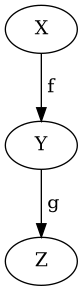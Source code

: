 @startuml
digraph Diagram {
  "X";
  "Y";
  "Z";
  "Y"->"Z" [label=" g"];
  "X"->"Y" [label=" f"];
}
@enduml
